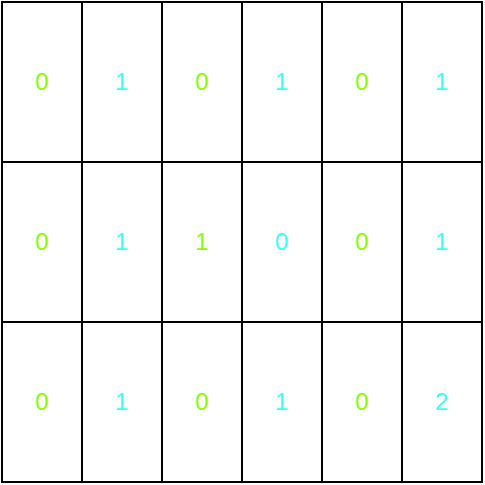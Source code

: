 <mxfile version="14.2.4" type="embed">
    <diagram id="d04SxBHUIpsgvVLZOpB7" name="第 1 页">
        <mxGraphModel dx="433" dy="785" grid="1" gridSize="10" guides="1" tooltips="1" connect="1" arrows="1" fold="1" page="1" pageScale="1" pageWidth="827" pageHeight="1169" math="0" shadow="0">
            <root>
                <mxCell id="0"/>
                <mxCell id="1" parent="0"/>
                <mxCell id="4" value="" style="group" parent="1" vertex="1" connectable="0">
                    <mxGeometry x="80" y="160" width="80" height="80" as="geometry"/>
                </mxCell>
                <mxCell id="2" value="&lt;font style=&quot;font-size: 12px&quot; color=&quot;#80ff00&quot;&gt;0&lt;/font&gt;" style="rounded=0;whiteSpace=wrap;html=1;" parent="4" vertex="1">
                    <mxGeometry width="40" height="80" as="geometry"/>
                </mxCell>
                <mxCell id="3" value="&lt;font color=&quot;#33ffff&quot;&gt;1&lt;/font&gt;" style="rounded=0;whiteSpace=wrap;html=1;" parent="4" vertex="1">
                    <mxGeometry x="40" width="40" height="80" as="geometry"/>
                </mxCell>
                <mxCell id="30" value="" style="group" parent="1" vertex="1" connectable="0">
                    <mxGeometry x="160" y="160" width="80" height="80" as="geometry"/>
                </mxCell>
                <mxCell id="31" value="&lt;font style=&quot;font-size: 12px&quot; color=&quot;#80ff00&quot;&gt;0&lt;/font&gt;" style="rounded=0;whiteSpace=wrap;html=1;" parent="30" vertex="1">
                    <mxGeometry width="40" height="80" as="geometry"/>
                </mxCell>
                <mxCell id="32" value="&lt;font color=&quot;#33ffff&quot;&gt;1&lt;/font&gt;" style="rounded=0;whiteSpace=wrap;html=1;" parent="30" vertex="1">
                    <mxGeometry x="40" width="40" height="80" as="geometry"/>
                </mxCell>
                <mxCell id="33" value="" style="group" parent="1" vertex="1" connectable="0">
                    <mxGeometry x="240" y="160" width="80" height="80" as="geometry"/>
                </mxCell>
                <mxCell id="34" value="&lt;font style=&quot;font-size: 12px&quot; color=&quot;#80ff00&quot;&gt;0&lt;/font&gt;" style="rounded=0;whiteSpace=wrap;html=1;" parent="33" vertex="1">
                    <mxGeometry width="40" height="80" as="geometry"/>
                </mxCell>
                <mxCell id="35" value="&lt;font color=&quot;#33ffff&quot;&gt;1&lt;/font&gt;" style="rounded=0;whiteSpace=wrap;html=1;" parent="33" vertex="1">
                    <mxGeometry x="40" width="40" height="80" as="geometry"/>
                </mxCell>
                <mxCell id="42" value="&lt;font style=&quot;font-size: 12px&quot; color=&quot;#80ff00&quot;&gt;0&lt;/font&gt;" style="rounded=0;whiteSpace=wrap;html=1;" parent="1" vertex="1">
                    <mxGeometry x="80" y="240" width="40" height="80" as="geometry"/>
                </mxCell>
                <mxCell id="43" value="&lt;font color=&quot;#33ffff&quot;&gt;1&lt;/font&gt;" style="rounded=0;whiteSpace=wrap;html=1;" parent="1" vertex="1">
                    <mxGeometry x="120" y="240" width="40" height="80" as="geometry"/>
                </mxCell>
                <mxCell id="44" value="" style="group" parent="1" vertex="1" connectable="0">
                    <mxGeometry x="160" y="240" width="80" height="80" as="geometry"/>
                </mxCell>
                <mxCell id="45" value="&lt;font style=&quot;font-size: 12px&quot; color=&quot;#80ff00&quot;&gt;1&lt;/font&gt;" style="rounded=0;whiteSpace=wrap;html=1;" parent="44" vertex="1">
                    <mxGeometry width="40" height="80" as="geometry"/>
                </mxCell>
                <mxCell id="46" value="&lt;font color=&quot;#33ffff&quot;&gt;0&lt;/font&gt;" style="rounded=0;whiteSpace=wrap;html=1;" parent="44" vertex="1">
                    <mxGeometry x="40" width="40" height="80" as="geometry"/>
                </mxCell>
                <mxCell id="47" value="" style="group" parent="1" vertex="1" connectable="0">
                    <mxGeometry x="240" y="240" width="80" height="80" as="geometry"/>
                </mxCell>
                <mxCell id="48" value="&lt;font style=&quot;font-size: 12px&quot; color=&quot;#80ff00&quot;&gt;0&lt;/font&gt;" style="rounded=0;whiteSpace=wrap;html=1;" parent="47" vertex="1">
                    <mxGeometry width="40" height="80" as="geometry"/>
                </mxCell>
                <mxCell id="49" value="&lt;font color=&quot;#33ffff&quot;&gt;1&lt;/font&gt;" style="rounded=0;whiteSpace=wrap;html=1;" parent="47" vertex="1">
                    <mxGeometry x="40" width="40" height="80" as="geometry"/>
                </mxCell>
                <mxCell id="50" value="&lt;font style=&quot;font-size: 12px&quot; color=&quot;#80ff00&quot;&gt;0&lt;/font&gt;" style="rounded=0;whiteSpace=wrap;html=1;" parent="1" vertex="1">
                    <mxGeometry x="80" y="320" width="40" height="80" as="geometry"/>
                </mxCell>
                <mxCell id="51" value="&lt;font color=&quot;#33ffff&quot;&gt;1&lt;/font&gt;" style="rounded=0;whiteSpace=wrap;html=1;" parent="1" vertex="1">
                    <mxGeometry x="120" y="320" width="40" height="80" as="geometry"/>
                </mxCell>
                <mxCell id="52" value="" style="group" parent="1" vertex="1" connectable="0">
                    <mxGeometry x="160" y="320" width="80" height="80" as="geometry"/>
                </mxCell>
                <mxCell id="53" value="&lt;font style=&quot;font-size: 12px&quot; color=&quot;#80ff00&quot;&gt;0&lt;/font&gt;" style="rounded=0;whiteSpace=wrap;html=1;" parent="52" vertex="1">
                    <mxGeometry width="40" height="80" as="geometry"/>
                </mxCell>
                <mxCell id="54" value="&lt;font color=&quot;#33ffff&quot;&gt;1&lt;/font&gt;" style="rounded=0;whiteSpace=wrap;html=1;" parent="52" vertex="1">
                    <mxGeometry x="40" width="40" height="80" as="geometry"/>
                </mxCell>
                <mxCell id="55" value="" style="group" parent="1" vertex="1" connectable="0">
                    <mxGeometry x="240" y="320" width="80" height="80" as="geometry"/>
                </mxCell>
                <mxCell id="56" value="&lt;font style=&quot;font-size: 12px&quot; color=&quot;#80ff00&quot;&gt;0&lt;/font&gt;" style="rounded=0;whiteSpace=wrap;html=1;" parent="55" vertex="1">
                    <mxGeometry width="40" height="80" as="geometry"/>
                </mxCell>
                <mxCell id="57" value="&lt;font color=&quot;#33ffff&quot;&gt;2&lt;/font&gt;" style="rounded=0;whiteSpace=wrap;html=1;" parent="55" vertex="1">
                    <mxGeometry x="40" width="40" height="80" as="geometry"/>
                </mxCell>
            </root>
        </mxGraphModel>
    </diagram>
</mxfile>